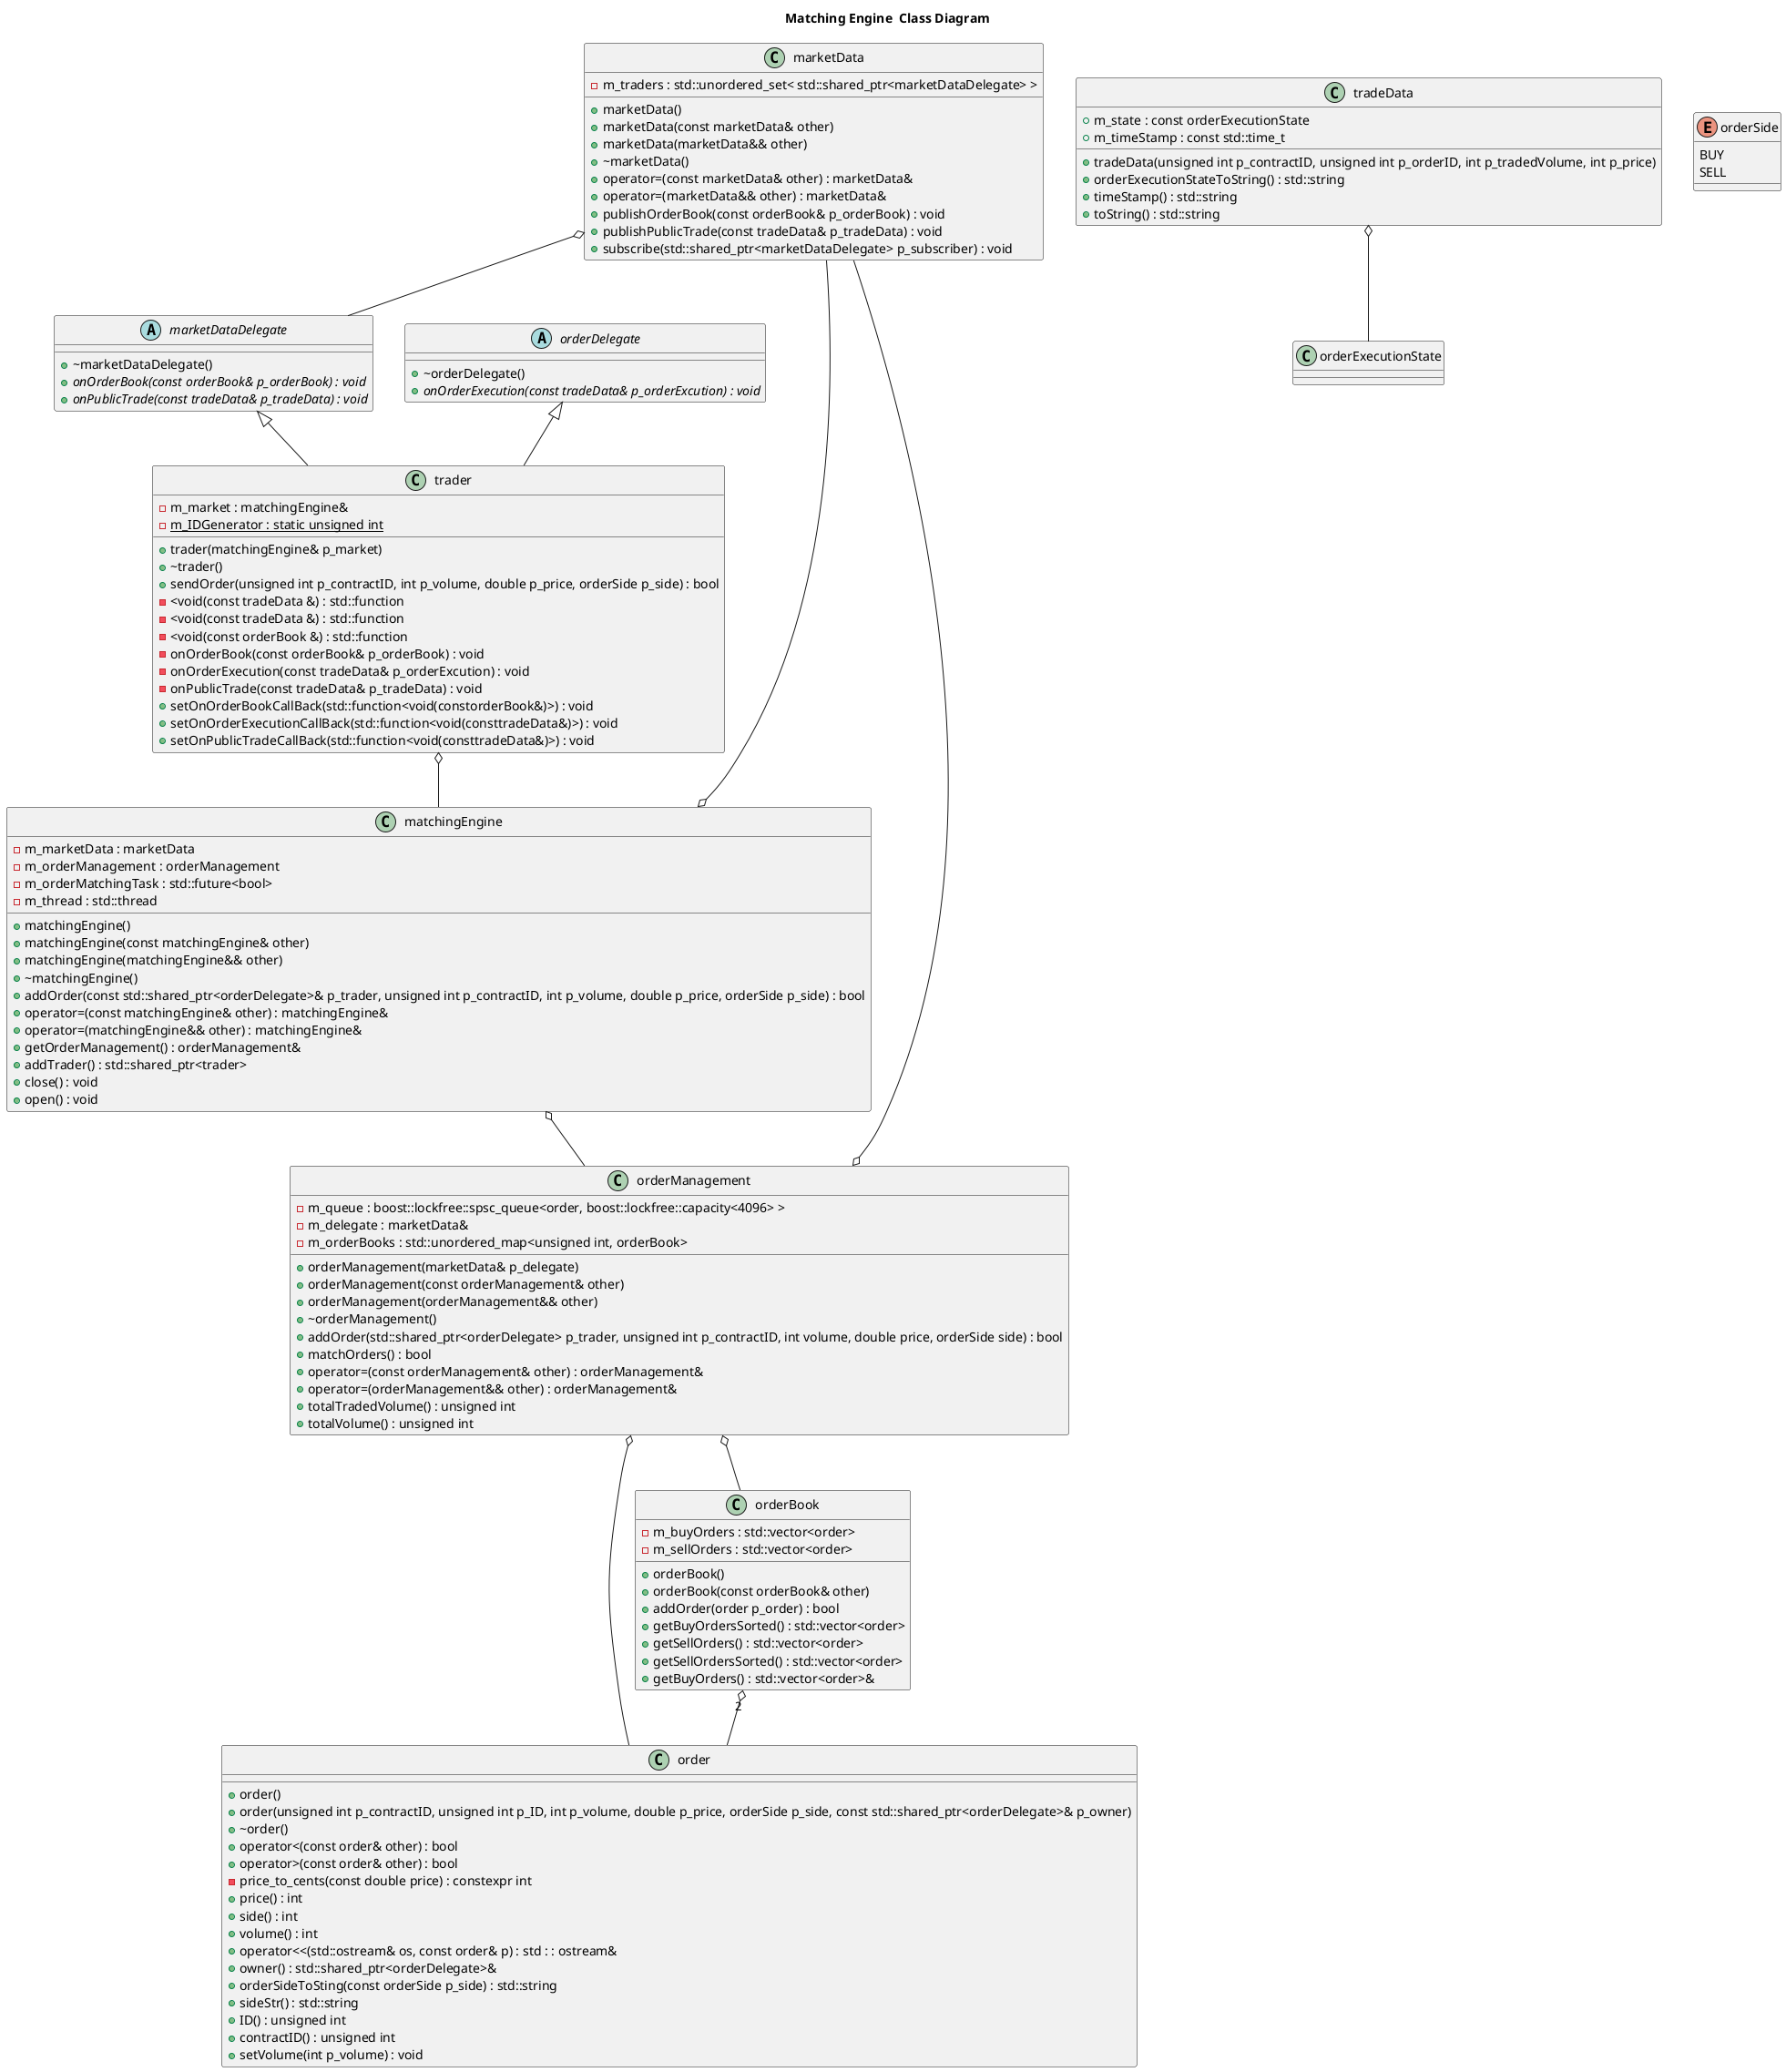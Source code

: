 @startuml

title Matching Engine  Class Diagram
   class marketData {
	   +marketData()
	   +marketData(const marketData& other)
	   +marketData(marketData&& other)
	   +~marketData()
	   +operator=(const marketData& other) : marketData&
	   +operator=(marketData&& other) : marketData&
	   -m_traders : std::unordered_set< std::shared_ptr<marketDataDelegate> >
	   +publishOrderBook(const orderBook& p_orderBook) : void
	   +publishPublicTrade(const tradeData& p_tradeData) : void
	   +subscribe(std::shared_ptr<marketDataDelegate> p_subscriber) : void
   }

   abstract class marketDataDelegate {
	   +~marketDataDelegate()
	   +{abstract} onOrderBook(const orderBook& p_orderBook) : void
	   +{abstract} onPublicTrade(const tradeData& p_tradeData) : void
   }

   class matchingEngine {
	   +matchingEngine()
	   +matchingEngine(const matchingEngine& other)
	   +matchingEngine(matchingEngine&& other)
	   +~matchingEngine()
	   +addOrder(const std::shared_ptr<orderDelegate>& p_trader, unsigned int p_contractID, int p_volume, double p_price, orderSide p_side) : bool
	   -m_marketData : marketData
	   +operator=(const matchingEngine& other) : matchingEngine&
	   +operator=(matchingEngine&& other) : matchingEngine&
	   -m_orderManagement : orderManagement
	   +getOrderManagement() : orderManagement&
	   -m_orderMatchingTask : std::future<bool>
	   +addTrader() : std::shared_ptr<trader>
	   -m_thread : std::thread
	   +close() : void
	   +open() : void
   }

   class order {
	   +order()
	   +order(unsigned int p_contractID, unsigned int p_ID, int p_volume, double p_price, orderSide p_side, const std::shared_ptr<orderDelegate>& p_owner)
	   +~order()
	   +operator<(const order& other) : bool
	   +operator>(const order& other) : bool
	   -price_to_cents(const double price) : constexpr int
	   +price() : int
	   +side() : int
	   +volume() : int
	   +operator<<(std::ostream& os, const order& p) : std : : ostream&
	   +owner() : std::shared_ptr<orderDelegate>&
	   +orderSideToSting(const orderSide p_side) : std::string
	   +sideStr() : std::string
	   +ID() : unsigned int
	   +contractID() : unsigned int
	   +setVolume(int p_volume) : void
   }

   class orderBook {
	   +orderBook()
	   +orderBook(const orderBook& other)
	   +addOrder(order p_order) : bool
	   +getBuyOrdersSorted() : std::vector<order>
	   +getSellOrders() : std::vector<order>
	   +getSellOrdersSorted() : std::vector<order>
	   -m_buyOrders : std::vector<order>
	   -m_sellOrders : std::vector<order>
	   +getBuyOrders() : std::vector<order>&
   }

   abstract class orderDelegate {
	   +~orderDelegate()
	   +{abstract} onOrderExecution(const tradeData& p_orderExcution) : void
   }

   class orderExecutionState {
   }

   class orderManagement {
	   +orderManagement(marketData& p_delegate)
	   +orderManagement(const orderManagement& other)
	   +orderManagement(orderManagement&& other)
	   +~orderManagement()
	   +addOrder(std::shared_ptr<orderDelegate> p_trader, unsigned int p_contractID, int volume, double price, orderSide side) : bool
	   +matchOrders() : bool
	   -m_queue : boost::lockfree::spsc_queue<order, boost::lockfree::capacity<4096> >
	   -m_delegate : marketData&
	   +operator=(const orderManagement& other) : orderManagement&
	   +operator=(orderManagement&& other) : orderManagement&
	   -m_orderBooks : std::unordered_map<unsigned int, orderBook>
	   +totalTradedVolume() : unsigned int
	   +totalVolume() : unsigned int
   }

   class tradeData {
	   +tradeData(unsigned int p_contractID, unsigned int p_orderID, int p_tradedVolume, int p_price)
	   +m_state : const orderExecutionState
	   +m_timeStamp : const std::time_t
	   +orderExecutionStateToString() : std::string
	   +timeStamp() : std::string
	   +toString() : std::string
   }

   class trader {
	   +trader(matchingEngine& p_market)
	   +~trader()
	   +sendOrder(unsigned int p_contractID, int p_volume, double p_price, orderSide p_side) : bool
	   -m_market : matchingEngine&
	   -{static} m_IDGenerator : static unsigned int
	   -<void(const tradeData &) : std::function
	   -<void(const tradeData &) : std::function
	   -<void(const orderBook &) : std::function
	   -onOrderBook(const orderBook& p_orderBook) : void
	   -onOrderExecution(const tradeData& p_orderExcution) : void
	   -onPublicTrade(const tradeData& p_tradeData) : void
	   +setOnOrderBookCallBack(std::function<void(constorderBook&)>) : void
	   +setOnOrderExecutionCallBack(std::function<void(consttradeData&)>) : void
	   +setOnPublicTradeCallBack(std::function<void(consttradeData&)>) : void
   }

   enum orderSide {
	   BUY
	   SELL
   }

   marketDataDelegate <|-- trader
   orderDelegate <|-- trader
   marketData o-- marketDataDelegate
   matchingEngine o-- marketData
   matchingEngine o-- orderManagement
   orderBook "2" o-- order
   orderManagement o-- marketData
   orderManagement o-- order
   orderManagement o-- orderBook
   tradeData o-- orderExecutionState
   trader o-- matchingEngine

@enduml
